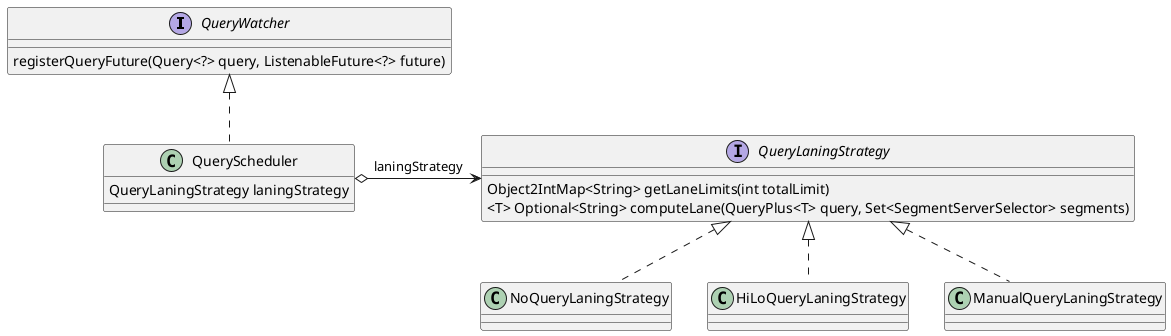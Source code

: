 @startuml

interface QueryWatcher{
registerQueryFuture(Query<?> query, ListenableFuture<?> future)
}

class QueryScheduler implements QueryWatcher{
QueryLaningStrategy laningStrategy
}

'QueryWatcher <|-- QueryScheduler

interface QueryLaningStrategy{
    Object2IntMap<String> getLaneLimits(int totalLimit)
    <T> Optional<String> computeLane(QueryPlus<T> query, Set<SegmentServerSelector> segments)
}

'QueryLaningStrategy <|-- NoQueryLaningStrategy
'QueryLaningStrategy <|-- HiLoQueryLaningStrategy
'QueryLaningStrategy <|-- ManualQueryLaningStrategy

class NoQueryLaningStrategy implements QueryLaningStrategy
class HiLoQueryLaningStrategy implements QueryLaningStrategy
class ManualQueryLaningStrategy implements QueryLaningStrategy

QueryScheduler o--right--> QueryLaningStrategy:laningStrategy

@enduml